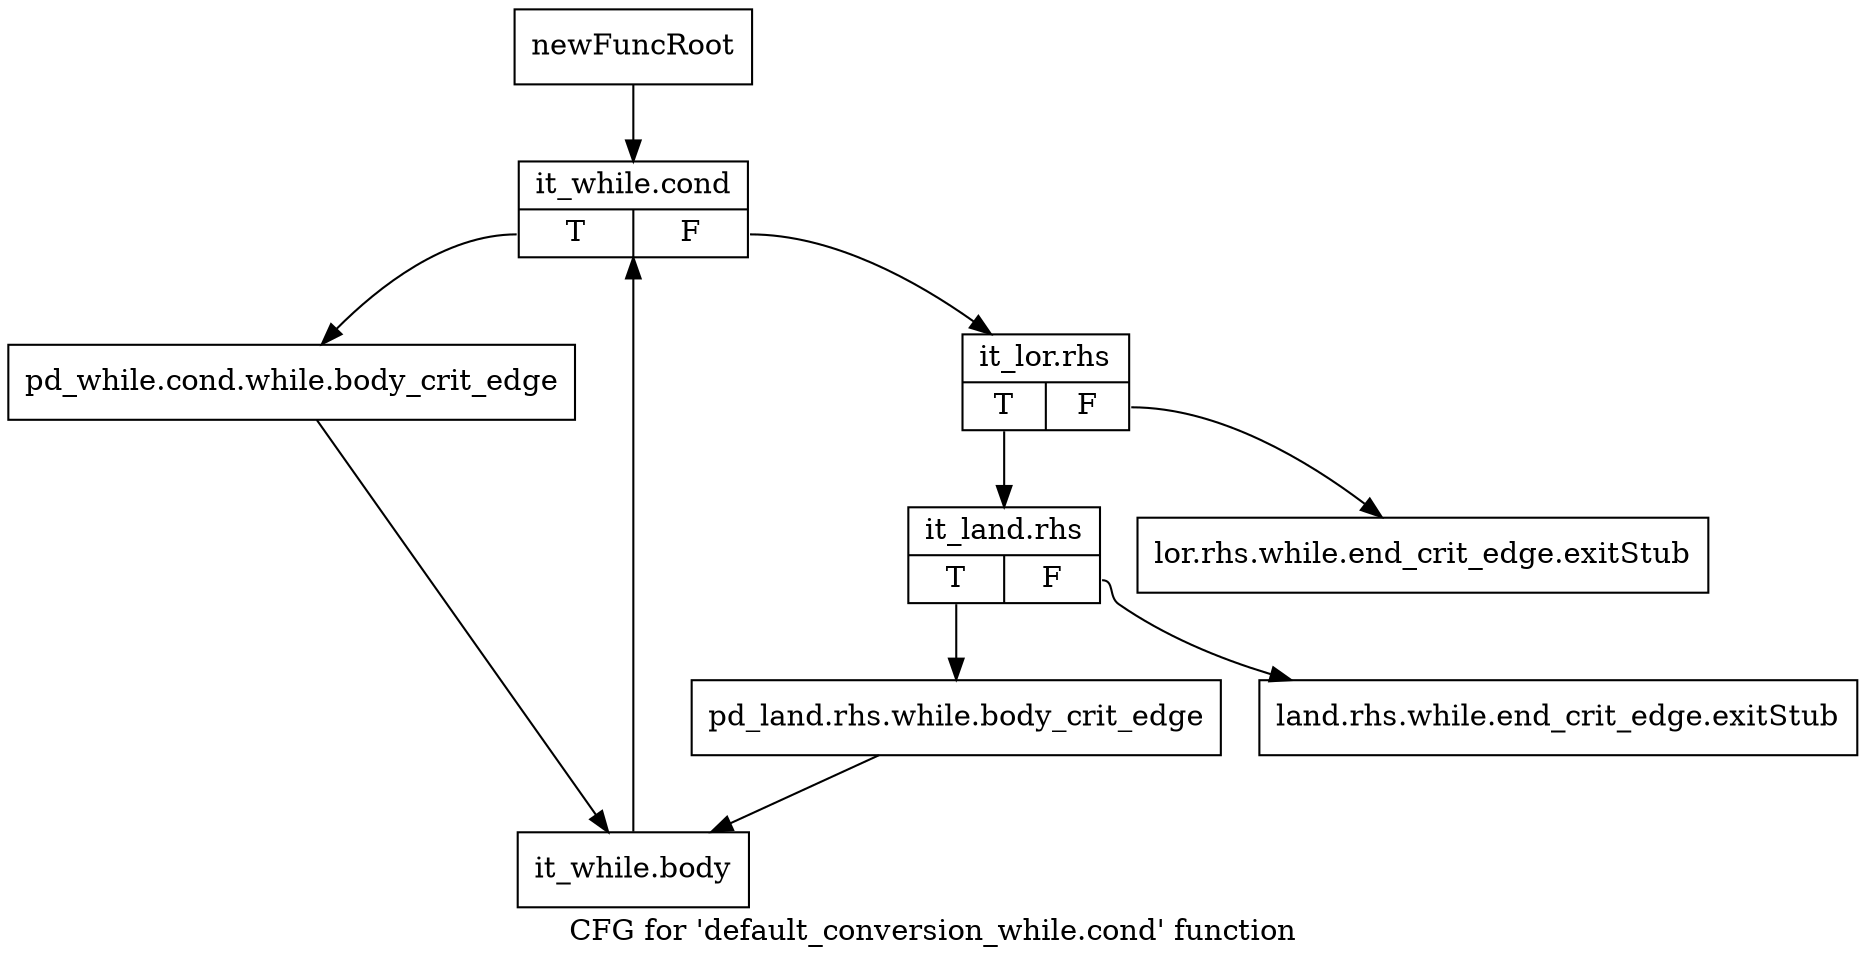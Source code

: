 digraph "CFG for 'default_conversion_while.cond' function" {
	label="CFG for 'default_conversion_while.cond' function";

	Node0xa049490 [shape=record,label="{newFuncRoot}"];
	Node0xa049490 -> Node0xa049580;
	Node0xa0494e0 [shape=record,label="{lor.rhs.while.end_crit_edge.exitStub}"];
	Node0xa049530 [shape=record,label="{land.rhs.while.end_crit_edge.exitStub}"];
	Node0xa049580 [shape=record,label="{it_while.cond|{<s0>T|<s1>F}}"];
	Node0xa049580:s0 -> Node0xa0496c0;
	Node0xa049580:s1 -> Node0xa0495d0;
	Node0xa0495d0 [shape=record,label="{it_lor.rhs|{<s0>T|<s1>F}}"];
	Node0xa0495d0:s0 -> Node0xa049620;
	Node0xa0495d0:s1 -> Node0xa0494e0;
	Node0xa049620 [shape=record,label="{it_land.rhs|{<s0>T|<s1>F}}"];
	Node0xa049620:s0 -> Node0xa049670;
	Node0xa049620:s1 -> Node0xa049530;
	Node0xa049670 [shape=record,label="{pd_land.rhs.while.body_crit_edge}"];
	Node0xa049670 -> Node0xa049710;
	Node0xa0496c0 [shape=record,label="{pd_while.cond.while.body_crit_edge}"];
	Node0xa0496c0 -> Node0xa049710;
	Node0xa049710 [shape=record,label="{it_while.body}"];
	Node0xa049710 -> Node0xa049580;
}
